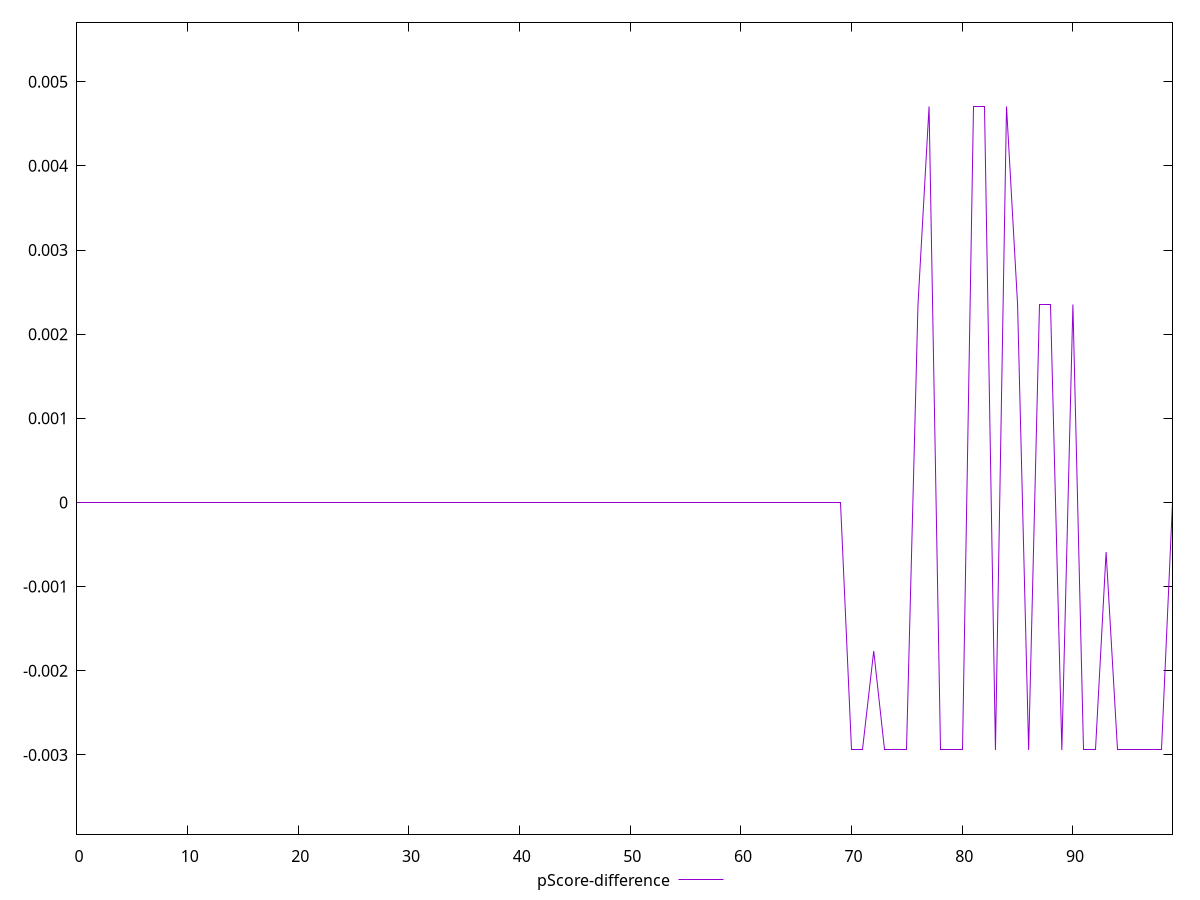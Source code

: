 reset

$pScoreDifference <<EOF
0 0
1 0
2 0
3 0
4 0
5 0
6 0
7 0
8 0
9 0
10 0
11 0
12 0
13 0
14 0
15 0
16 0
17 0
18 0
19 0
20 0
21 0
22 0
23 0
24 0
25 0
26 0
27 0
28 0
29 0
30 0
31 0
32 0
33 0
34 0
35 0
36 0
37 0
38 0
39 0
40 0
41 0
42 0
43 0
44 0
45 0
46 0
47 0
48 0
49 0
50 0
51 0
52 0
53 0
54 0
55 0
56 0
57 0
58 0
59 0
60 0
61 0
62 0
63 0
64 0
65 0
66 0
67 0
68 0
69 0
70 -0.002941176470588225
71 -0.002941176470588225
72 -0.001764705882352946
73 -0.002941176470588225
74 -0.002941176470588225
75 -0.002941176470588225
76 0.002352941176470613
77 0.004705882352941171
78 -0.002941176470588225
79 -0.002941176470588225
80 -0.002941176470588225
81 0.004705882352941171
82 0.004705882352941171
83 -0.002941176470588225
84 0.004705882352941171
85 0.002352941176470613
86 -0.002941176470588225
87 0.002352941176470613
88 0.002352941176470613
89 -0.002941176470588225
90 0.002352941176470613
91 -0.002941176470588225
92 -0.002941176470588225
93 -0.0005882352941176117
94 -0.002941176470588225
95 -0.002941176470588225
96 -0.002941176470588225
97 -0.002941176470588225
98 -0.002941176470588225
99 0
EOF

set key outside below
set xrange [0:99]
set yrange [-0.003941176470588225:0.005705882352941171]
set trange [-0.003941176470588225:0.005705882352941171]
set terminal svg size 640, 500 enhanced background rgb 'white'
set output "reprap/offscreen-images/samples/pages/pScore-difference/values.svg"

plot $pScoreDifference title "pScore-difference" with line

reset

